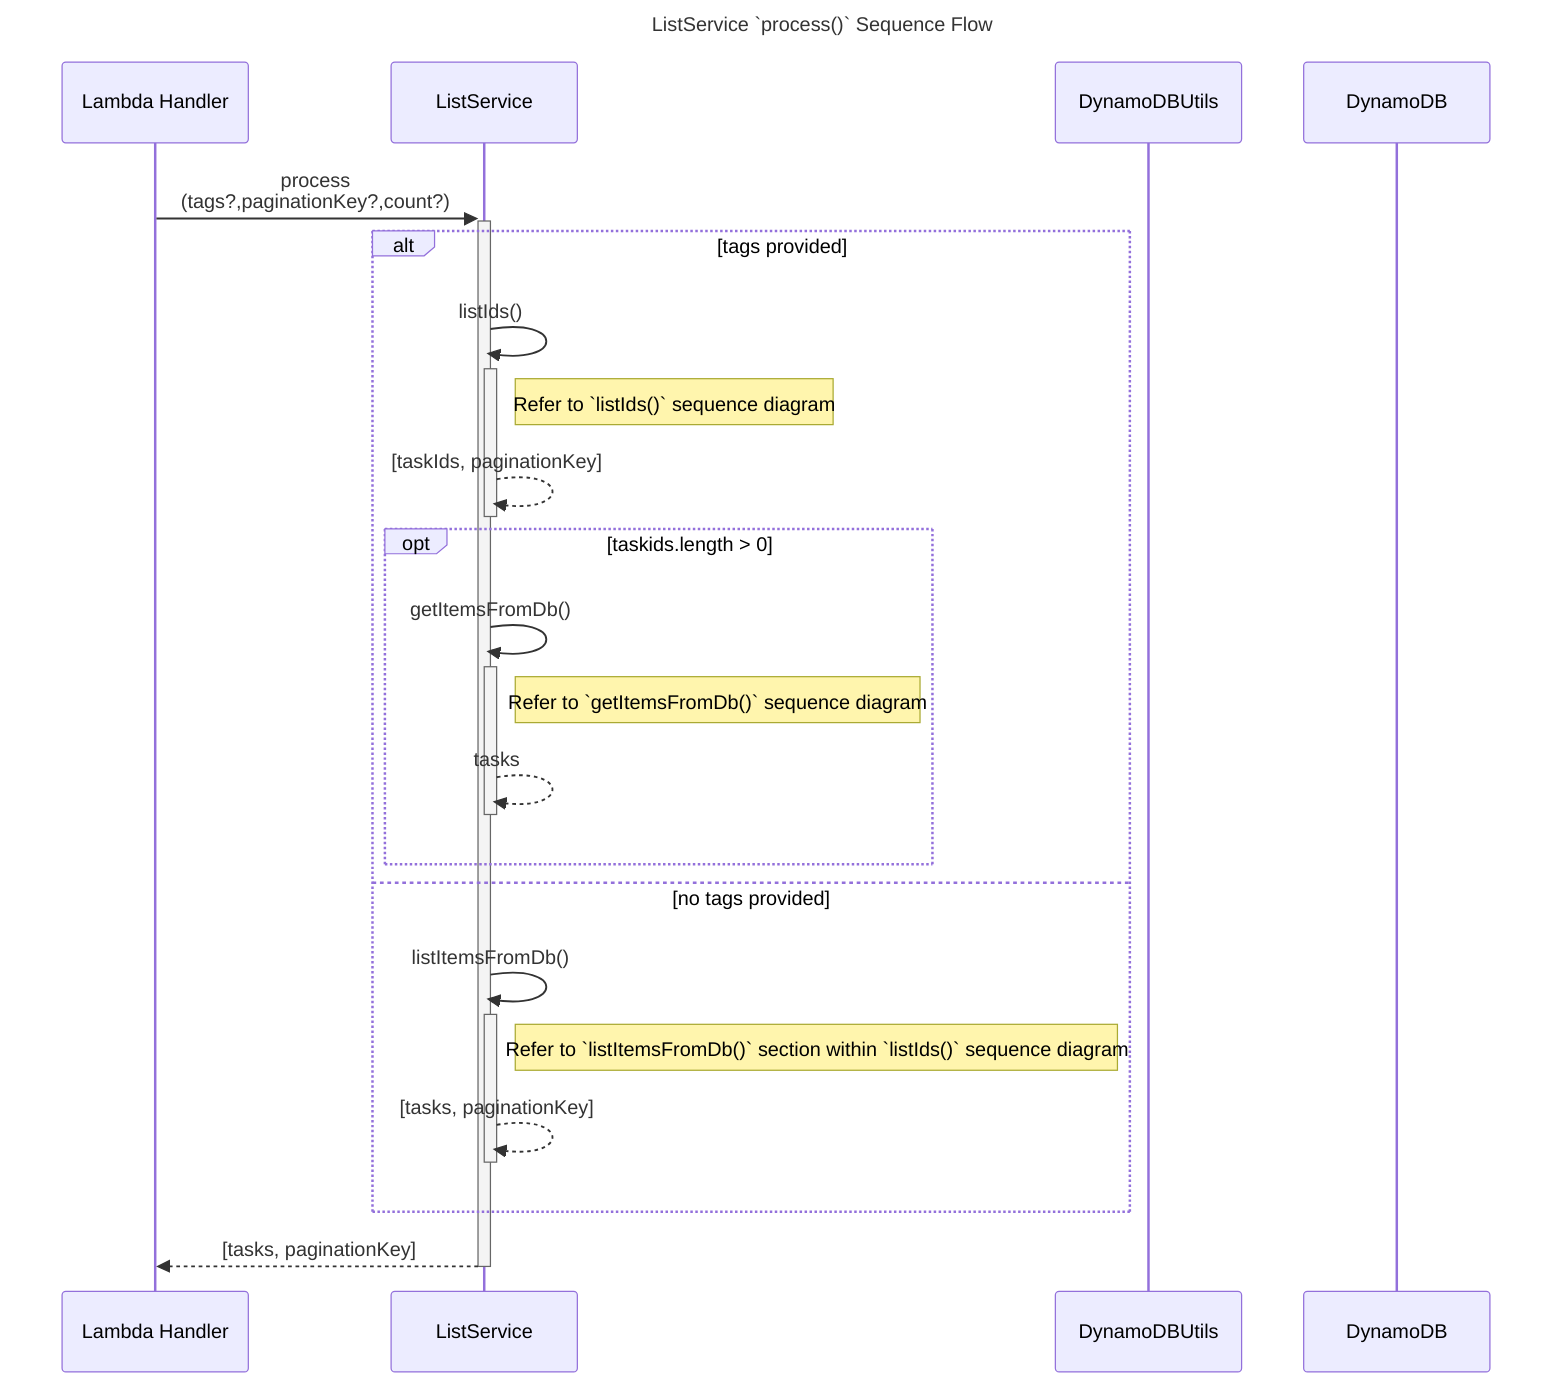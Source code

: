 sequenceDiagram

    title: ListService `process()` Sequence Flow

    participant lh as Lambda Handler
    participant l as ListService
    participant ddbu as DynamoDBUtils
    participant ddb as DynamoDB

    lh->>+l: process<br/>(tags?,paginationKey?,count?)

    alt tags provided
    
        l->>+l: listIds()
        note right of l: Refer to `listIds()` sequence diagram
        l-->>-l: [taskIds, paginationKey]

        opt taskids.length > 0
            l->>+l: getItemsFromDb()
            note right of l: Refer to `getItemsFromDb()` sequence diagram
            l-->>-l: tasks
        end
        
    else no tags provided
        l->>+l: listItemsFromDb()
        note right of l: Refer to `listItemsFromDb()` section within `listIds()` sequence diagram
        l-->>-l: [tasks, paginationKey]
    end

    l-->>-lh: [tasks, paginationKey]